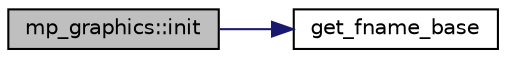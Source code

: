 digraph "mp_graphics::init"
{
  edge [fontname="Helvetica",fontsize="10",labelfontname="Helvetica",labelfontsize="10"];
  node [fontname="Helvetica",fontsize="10",shape=record];
  rankdir="LR";
  Node3480 [label="mp_graphics::init",height=0.2,width=0.4,color="black", fillcolor="grey75", style="filled", fontcolor="black"];
  Node3480 -> Node3481 [color="midnightblue",fontsize="10",style="solid",fontname="Helvetica"];
  Node3481 [label="get_fname_base",height=0.2,width=0.4,color="black", fillcolor="white", style="filled",URL="$d5/db4/io__and__os_8h.html#a9f25fee3f57fa74a30296738b5ebee3d"];
}
